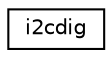 digraph "Graphical Class Hierarchy"
{
 // LATEX_PDF_SIZE
  edge [fontname="Helvetica",fontsize="10",labelfontname="Helvetica",labelfontsize="10"];
  node [fontname="Helvetica",fontsize="10",shape=record];
  rankdir="LR";
  Node0 [label="i2cdig",height=0.2,width=0.4,color="black", fillcolor="white", style="filled",URL="$classi2cdig.html",tooltip="Class containing functions for interacting with digital i2c expansion bus."];
}
